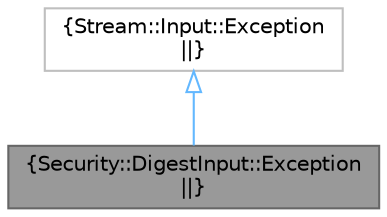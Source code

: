 digraph "Security::DigestInput::Exception"
{
 // LATEX_PDF_SIZE
  bgcolor="transparent";
  edge [fontname=Helvetica,fontsize=10,labelfontname=Helvetica,labelfontsize=10];
  node [fontname=Helvetica,fontsize=10,shape=box,height=0.2,width=0.4];
  Node1 [label="{Security::DigestInput::Exception\n||}",height=0.2,width=0.4,color="gray40", fillcolor="grey60", style="filled", fontcolor="black",tooltip=" "];
  Node2 -> Node1 [dir="back",color="steelblue1",style="solid",arrowtail="onormal"];
  Node2 [label="{Stream::Input::Exception\n||}",height=0.2,width=0.4,color="grey75", fillcolor="white", style="filled",URL="/tmp/build/x64/Release/Stream/tag.xml$d2/d85/structStream_1_1Input_1_1Exception.html",tooltip=" "];
}
